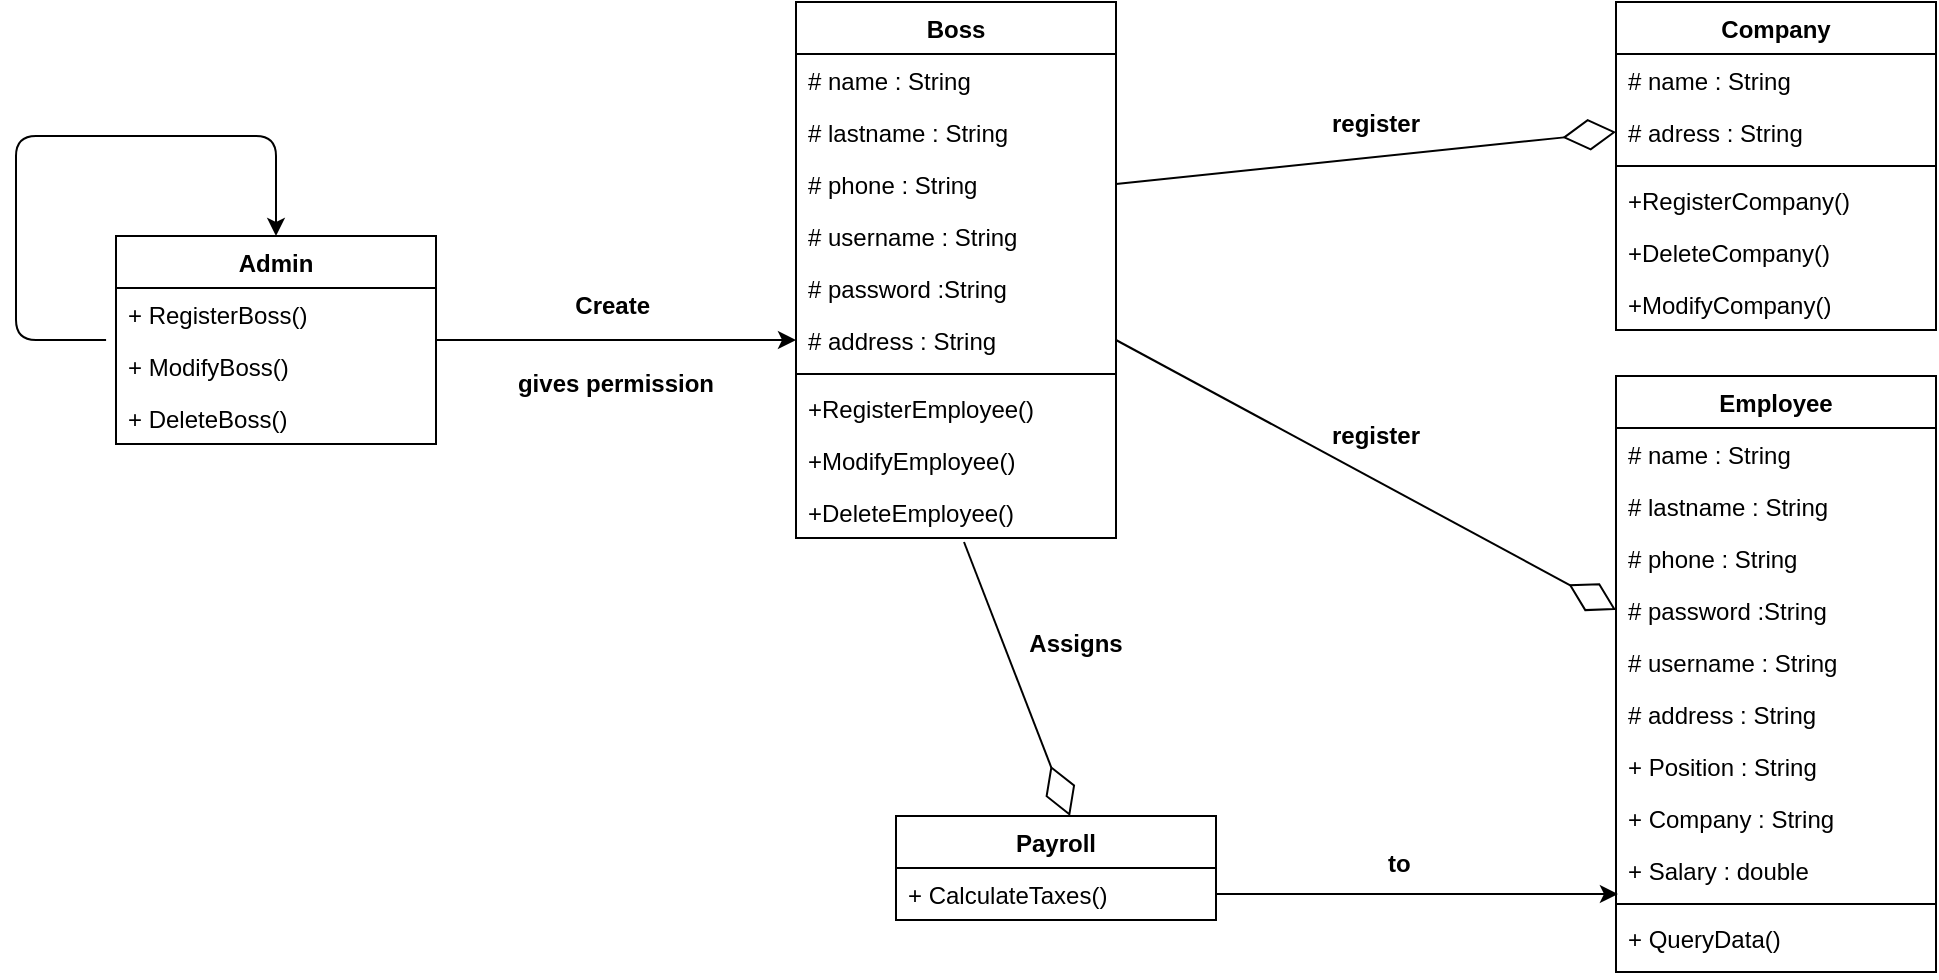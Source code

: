 <mxfile>
    <diagram id="7fle8hEk95ocYPbdll1H" name="Página-2">
        <mxGraphModel dx="1060" dy="478" grid="1" gridSize="10" guides="1" tooltips="1" connect="1" arrows="1" fold="1" page="1" pageScale="1" pageWidth="827" pageHeight="1169" math="0" shadow="0">
            <root>
                <mxCell id="nxXbQxOw9oa9xrvu3MUX-0"/>
                <mxCell id="nxXbQxOw9oa9xrvu3MUX-1" parent="nxXbQxOw9oa9xrvu3MUX-0"/>
                <mxCell id="qMTqW4sEs_KL41nD2hUk-9" style="edgeStyle=none;html=1;entryX=0;entryY=0.5;entryDx=0;entryDy=0;" parent="nxXbQxOw9oa9xrvu3MUX-1" source="ymqUc1xTzPz8DuNxci5a-9" target="ymqUc1xTzPz8DuNxci5a-41" edge="1">
                    <mxGeometry relative="1" as="geometry"/>
                </mxCell>
                <mxCell id="ymqUc1xTzPz8DuNxci5a-9" value="Admin&#10;" style="swimlane;fontStyle=1;align=center;verticalAlign=top;childLayout=stackLayout;horizontal=1;startSize=26;horizontalStack=0;resizeParent=1;resizeParentMax=0;resizeLast=0;collapsible=1;marginBottom=0;" parent="nxXbQxOw9oa9xrvu3MUX-1" vertex="1">
                    <mxGeometry x="170" y="150" width="160" height="104" as="geometry"/>
                </mxCell>
                <mxCell id="ymqUc1xTzPz8DuNxci5a-11" value="+ RegisterBoss()" style="text;strokeColor=none;fillColor=none;align=left;verticalAlign=top;spacingLeft=4;spacingRight=4;overflow=hidden;rotatable=0;points=[[0,0.5],[1,0.5]];portConstraint=eastwest;" parent="ymqUc1xTzPz8DuNxci5a-9" vertex="1">
                    <mxGeometry y="26" width="160" height="26" as="geometry"/>
                </mxCell>
                <mxCell id="ymqUc1xTzPz8DuNxci5a-12" value="+ ModifyBoss()" style="text;strokeColor=none;fillColor=none;align=left;verticalAlign=top;spacingLeft=4;spacingRight=4;overflow=hidden;rotatable=0;points=[[0,0.5],[1,0.5]];portConstraint=eastwest;" parent="ymqUc1xTzPz8DuNxci5a-9" vertex="1">
                    <mxGeometry y="52" width="160" height="26" as="geometry"/>
                </mxCell>
                <mxCell id="ymqUc1xTzPz8DuNxci5a-13" value="+ DeleteBoss()" style="text;strokeColor=none;fillColor=none;align=left;verticalAlign=top;spacingLeft=4;spacingRight=4;overflow=hidden;rotatable=0;points=[[0,0.5],[1,0.5]];portConstraint=eastwest;" parent="ymqUc1xTzPz8DuNxci5a-9" vertex="1">
                    <mxGeometry y="78" width="160" height="26" as="geometry"/>
                </mxCell>
                <mxCell id="ymqUc1xTzPz8DuNxci5a-48" style="edgeStyle=none;html=1;entryX=0.5;entryY=0;entryDx=0;entryDy=0;exitX=-0.031;exitY=0;exitDx=0;exitDy=0;exitPerimeter=0;" parent="ymqUc1xTzPz8DuNxci5a-9" source="ymqUc1xTzPz8DuNxci5a-12" target="ymqUc1xTzPz8DuNxci5a-9" edge="1">
                    <mxGeometry relative="1" as="geometry">
                        <mxPoint x="80" y="-60" as="targetPoint"/>
                        <Array as="points">
                            <mxPoint x="-50" y="52"/>
                            <mxPoint x="-50" y="-50"/>
                            <mxPoint x="80" y="-50"/>
                        </Array>
                    </mxGeometry>
                </mxCell>
                <mxCell id="ymqUc1xTzPz8DuNxci5a-15" value="Boss" style="swimlane;fontStyle=1;align=center;verticalAlign=top;childLayout=stackLayout;horizontal=1;startSize=26;horizontalStack=0;resizeParent=1;resizeParentMax=0;resizeLast=0;collapsible=1;marginBottom=0;" parent="nxXbQxOw9oa9xrvu3MUX-1" vertex="1">
                    <mxGeometry x="510" y="33" width="160" height="268" as="geometry"/>
                </mxCell>
                <mxCell id="ymqUc1xTzPz8DuNxci5a-38" value="# name : String" style="text;strokeColor=none;fillColor=none;align=left;verticalAlign=top;spacingLeft=4;spacingRight=4;overflow=hidden;rotatable=0;points=[[0,0.5],[1,0.5]];portConstraint=eastwest;" parent="ymqUc1xTzPz8DuNxci5a-15" vertex="1">
                    <mxGeometry y="26" width="160" height="26" as="geometry"/>
                </mxCell>
                <mxCell id="ymqUc1xTzPz8DuNxci5a-39" value="# lastname : String" style="text;strokeColor=none;fillColor=none;align=left;verticalAlign=top;spacingLeft=4;spacingRight=4;overflow=hidden;rotatable=0;points=[[0,0.5],[1,0.5]];portConstraint=eastwest;" parent="ymqUc1xTzPz8DuNxci5a-15" vertex="1">
                    <mxGeometry y="52" width="160" height="26" as="geometry"/>
                </mxCell>
                <mxCell id="ymqUc1xTzPz8DuNxci5a-40" value="# phone : String" style="text;strokeColor=none;fillColor=none;align=left;verticalAlign=top;spacingLeft=4;spacingRight=4;overflow=hidden;rotatable=0;points=[[0,0.5],[1,0.5]];portConstraint=eastwest;" parent="ymqUc1xTzPz8DuNxci5a-15" vertex="1">
                    <mxGeometry y="78" width="160" height="26" as="geometry"/>
                </mxCell>
                <mxCell id="ymqUc1xTzPz8DuNxci5a-42" value="# username : String" style="text;strokeColor=none;fillColor=none;align=left;verticalAlign=top;spacingLeft=4;spacingRight=4;overflow=hidden;rotatable=0;points=[[0,0.5],[1,0.5]];portConstraint=eastwest;" parent="ymqUc1xTzPz8DuNxci5a-15" vertex="1">
                    <mxGeometry y="104" width="160" height="26" as="geometry"/>
                </mxCell>
                <mxCell id="ymqUc1xTzPz8DuNxci5a-43" value="# password :String" style="text;strokeColor=none;fillColor=none;align=left;verticalAlign=top;spacingLeft=4;spacingRight=4;overflow=hidden;rotatable=0;points=[[0,0.5],[1,0.5]];portConstraint=eastwest;" parent="ymqUc1xTzPz8DuNxci5a-15" vertex="1">
                    <mxGeometry y="130" width="160" height="26" as="geometry"/>
                </mxCell>
                <mxCell id="ymqUc1xTzPz8DuNxci5a-41" value="# address : String&#10;" style="text;strokeColor=none;fillColor=none;align=left;verticalAlign=top;spacingLeft=4;spacingRight=4;overflow=hidden;rotatable=0;points=[[0,0.5],[1,0.5]];portConstraint=eastwest;" parent="ymqUc1xTzPz8DuNxci5a-15" vertex="1">
                    <mxGeometry y="156" width="160" height="26" as="geometry"/>
                </mxCell>
                <mxCell id="ymqUc1xTzPz8DuNxci5a-16" value="" style="line;strokeWidth=1;fillColor=none;align=left;verticalAlign=middle;spacingTop=-1;spacingLeft=3;spacingRight=3;rotatable=0;labelPosition=right;points=[];portConstraint=eastwest;" parent="ymqUc1xTzPz8DuNxci5a-15" vertex="1">
                    <mxGeometry y="182" width="160" height="8" as="geometry"/>
                </mxCell>
                <mxCell id="ymqUc1xTzPz8DuNxci5a-17" value="+RegisterEmployee()" style="text;strokeColor=none;fillColor=none;align=left;verticalAlign=top;spacingLeft=4;spacingRight=4;overflow=hidden;rotatable=0;points=[[0,0.5],[1,0.5]];portConstraint=eastwest;" parent="ymqUc1xTzPz8DuNxci5a-15" vertex="1">
                    <mxGeometry y="190" width="160" height="26" as="geometry"/>
                </mxCell>
                <mxCell id="ymqUc1xTzPz8DuNxci5a-18" value="+ModifyEmployee()" style="text;strokeColor=none;fillColor=none;align=left;verticalAlign=top;spacingLeft=4;spacingRight=4;overflow=hidden;rotatable=0;points=[[0,0.5],[1,0.5]];portConstraint=eastwest;" parent="ymqUc1xTzPz8DuNxci5a-15" vertex="1">
                    <mxGeometry y="216" width="160" height="26" as="geometry"/>
                </mxCell>
                <mxCell id="ymqUc1xTzPz8DuNxci5a-19" value="+DeleteEmployee()" style="text;strokeColor=none;fillColor=none;align=left;verticalAlign=top;spacingLeft=4;spacingRight=4;overflow=hidden;rotatable=0;points=[[0,0.5],[1,0.5]];portConstraint=eastwest;" parent="ymqUc1xTzPz8DuNxci5a-15" vertex="1">
                    <mxGeometry y="242" width="160" height="26" as="geometry"/>
                </mxCell>
                <mxCell id="ymqUc1xTzPz8DuNxci5a-23" value="Employee" style="swimlane;fontStyle=1;align=center;verticalAlign=top;childLayout=stackLayout;horizontal=1;startSize=26;horizontalStack=0;resizeParent=1;resizeParentMax=0;resizeLast=0;collapsible=1;marginBottom=0;" parent="nxXbQxOw9oa9xrvu3MUX-1" vertex="1">
                    <mxGeometry x="920" y="220" width="160" height="298" as="geometry"/>
                </mxCell>
                <mxCell id="ymqUc1xTzPz8DuNxci5a-1" value="# name : String" style="text;strokeColor=none;fillColor=none;align=left;verticalAlign=top;spacingLeft=4;spacingRight=4;overflow=hidden;rotatable=0;points=[[0,0.5],[1,0.5]];portConstraint=eastwest;" parent="ymqUc1xTzPz8DuNxci5a-23" vertex="1">
                    <mxGeometry y="26" width="160" height="26" as="geometry"/>
                </mxCell>
                <mxCell id="ymqUc1xTzPz8DuNxci5a-2" value="# lastname : String" style="text;strokeColor=none;fillColor=none;align=left;verticalAlign=top;spacingLeft=4;spacingRight=4;overflow=hidden;rotatable=0;points=[[0,0.5],[1,0.5]];portConstraint=eastwest;" parent="ymqUc1xTzPz8DuNxci5a-23" vertex="1">
                    <mxGeometry y="52" width="160" height="26" as="geometry"/>
                </mxCell>
                <mxCell id="ymqUc1xTzPz8DuNxci5a-3" value="# phone : String" style="text;strokeColor=none;fillColor=none;align=left;verticalAlign=top;spacingLeft=4;spacingRight=4;overflow=hidden;rotatable=0;points=[[0,0.5],[1,0.5]];portConstraint=eastwest;" parent="ymqUc1xTzPz8DuNxci5a-23" vertex="1">
                    <mxGeometry y="78" width="160" height="26" as="geometry"/>
                </mxCell>
                <mxCell id="ymqUc1xTzPz8DuNxci5a-6" value="# password :String" style="text;strokeColor=none;fillColor=none;align=left;verticalAlign=top;spacingLeft=4;spacingRight=4;overflow=hidden;rotatable=0;points=[[0,0.5],[1,0.5]];portConstraint=eastwest;" parent="ymqUc1xTzPz8DuNxci5a-23" vertex="1">
                    <mxGeometry y="104" width="160" height="26" as="geometry"/>
                </mxCell>
                <mxCell id="ymqUc1xTzPz8DuNxci5a-5" value="# username : String" style="text;strokeColor=none;fillColor=none;align=left;verticalAlign=top;spacingLeft=4;spacingRight=4;overflow=hidden;rotatable=0;points=[[0,0.5],[1,0.5]];portConstraint=eastwest;" parent="ymqUc1xTzPz8DuNxci5a-23" vertex="1">
                    <mxGeometry y="130" width="160" height="26" as="geometry"/>
                </mxCell>
                <mxCell id="ymqUc1xTzPz8DuNxci5a-4" value="# address : String&#10;" style="text;strokeColor=none;fillColor=none;align=left;verticalAlign=top;spacingLeft=4;spacingRight=4;overflow=hidden;rotatable=0;points=[[0,0.5],[1,0.5]];portConstraint=eastwest;" parent="ymqUc1xTzPz8DuNxci5a-23" vertex="1">
                    <mxGeometry y="156" width="160" height="26" as="geometry"/>
                </mxCell>
                <mxCell id="ymqUc1xTzPz8DuNxci5a-24" value="+ Position : String" style="text;strokeColor=none;fillColor=none;align=left;verticalAlign=top;spacingLeft=4;spacingRight=4;overflow=hidden;rotatable=0;points=[[0,0.5],[1,0.5]];portConstraint=eastwest;" parent="ymqUc1xTzPz8DuNxci5a-23" vertex="1">
                    <mxGeometry y="182" width="160" height="26" as="geometry"/>
                </mxCell>
                <mxCell id="ymqUc1xTzPz8DuNxci5a-25" value="+ Company : String" style="text;strokeColor=none;fillColor=none;align=left;verticalAlign=top;spacingLeft=4;spacingRight=4;overflow=hidden;rotatable=0;points=[[0,0.5],[1,0.5]];portConstraint=eastwest;" parent="ymqUc1xTzPz8DuNxci5a-23" vertex="1">
                    <mxGeometry y="208" width="160" height="26" as="geometry"/>
                </mxCell>
                <mxCell id="ymqUc1xTzPz8DuNxci5a-26" value="+ Salary : double" style="text;strokeColor=none;fillColor=none;align=left;verticalAlign=top;spacingLeft=4;spacingRight=4;overflow=hidden;rotatable=0;points=[[0,0.5],[1,0.5]];portConstraint=eastwest;" parent="ymqUc1xTzPz8DuNxci5a-23" vertex="1">
                    <mxGeometry y="234" width="160" height="26" as="geometry"/>
                </mxCell>
                <mxCell id="ymqUc1xTzPz8DuNxci5a-28" value="" style="line;strokeWidth=1;fillColor=none;align=left;verticalAlign=middle;spacingTop=-1;spacingLeft=3;spacingRight=3;rotatable=0;labelPosition=right;points=[];portConstraint=eastwest;" parent="ymqUc1xTzPz8DuNxci5a-23" vertex="1">
                    <mxGeometry y="260" width="160" height="8" as="geometry"/>
                </mxCell>
                <mxCell id="ymqUc1xTzPz8DuNxci5a-29" value="+ QueryData()&#10;" style="text;strokeColor=none;fillColor=none;align=left;verticalAlign=top;spacingLeft=4;spacingRight=4;overflow=hidden;rotatable=0;points=[[0,0.5],[1,0.5]];portConstraint=eastwest;" parent="ymqUc1xTzPz8DuNxci5a-23" vertex="1">
                    <mxGeometry y="268" width="160" height="30" as="geometry"/>
                </mxCell>
                <mxCell id="ymqUc1xTzPz8DuNxci5a-30" value="Company" style="swimlane;fontStyle=1;align=center;verticalAlign=top;childLayout=stackLayout;horizontal=1;startSize=26;horizontalStack=0;resizeParent=1;resizeParentMax=0;resizeLast=0;collapsible=1;marginBottom=0;" parent="nxXbQxOw9oa9xrvu3MUX-1" vertex="1">
                    <mxGeometry x="920" y="33" width="160" height="164" as="geometry"/>
                </mxCell>
                <mxCell id="ymqUc1xTzPz8DuNxci5a-31" value="# name : String" style="text;strokeColor=none;fillColor=none;align=left;verticalAlign=top;spacingLeft=4;spacingRight=4;overflow=hidden;rotatable=0;points=[[0,0.5],[1,0.5]];portConstraint=eastwest;" parent="ymqUc1xTzPz8DuNxci5a-30" vertex="1">
                    <mxGeometry y="26" width="160" height="26" as="geometry"/>
                </mxCell>
                <mxCell id="ymqUc1xTzPz8DuNxci5a-32" value="# adress : String" style="text;strokeColor=none;fillColor=none;align=left;verticalAlign=top;spacingLeft=4;spacingRight=4;overflow=hidden;rotatable=0;points=[[0,0.5],[1,0.5]];portConstraint=eastwest;" parent="ymqUc1xTzPz8DuNxci5a-30" vertex="1">
                    <mxGeometry y="52" width="160" height="26" as="geometry"/>
                </mxCell>
                <mxCell id="ymqUc1xTzPz8DuNxci5a-33" value="" style="line;strokeWidth=1;fillColor=none;align=left;verticalAlign=middle;spacingTop=-1;spacingLeft=3;spacingRight=3;rotatable=0;labelPosition=right;points=[];portConstraint=eastwest;" parent="ymqUc1xTzPz8DuNxci5a-30" vertex="1">
                    <mxGeometry y="78" width="160" height="8" as="geometry"/>
                </mxCell>
                <mxCell id="ymqUc1xTzPz8DuNxci5a-34" value="+RegisterCompany()" style="text;strokeColor=none;fillColor=none;align=left;verticalAlign=top;spacingLeft=4;spacingRight=4;overflow=hidden;rotatable=0;points=[[0,0.5],[1,0.5]];portConstraint=eastwest;" parent="ymqUc1xTzPz8DuNxci5a-30" vertex="1">
                    <mxGeometry y="86" width="160" height="26" as="geometry"/>
                </mxCell>
                <mxCell id="ymqUc1xTzPz8DuNxci5a-35" value="+DeleteCompany()" style="text;strokeColor=none;fillColor=none;align=left;verticalAlign=top;spacingLeft=4;spacingRight=4;overflow=hidden;rotatable=0;points=[[0,0.5],[1,0.5]];portConstraint=eastwest;" parent="ymqUc1xTzPz8DuNxci5a-30" vertex="1">
                    <mxGeometry y="112" width="160" height="26" as="geometry"/>
                </mxCell>
                <mxCell id="ymqUc1xTzPz8DuNxci5a-36" value="+ModifyCompany()" style="text;strokeColor=none;fillColor=none;align=left;verticalAlign=top;spacingLeft=4;spacingRight=4;overflow=hidden;rotatable=0;points=[[0,0.5],[1,0.5]];portConstraint=eastwest;" parent="ymqUc1xTzPz8DuNxci5a-30" vertex="1">
                    <mxGeometry y="138" width="160" height="26" as="geometry"/>
                </mxCell>
                <mxCell id="ymqUc1xTzPz8DuNxci5a-37" value="" style="endArrow=diamondThin;endFill=0;endSize=24;html=1;exitX=1;exitY=0.5;exitDx=0;exitDy=0;entryX=0;entryY=0.5;entryDx=0;entryDy=0;" parent="nxXbQxOw9oa9xrvu3MUX-1" source="ymqUc1xTzPz8DuNxci5a-40" target="ymqUc1xTzPz8DuNxci5a-32" edge="1">
                    <mxGeometry width="160" relative="1" as="geometry">
                        <mxPoint x="540" y="311" as="sourcePoint"/>
                        <mxPoint x="460" y="251" as="targetPoint"/>
                    </mxGeometry>
                </mxCell>
                <mxCell id="nIEtr9vZc_v2mbFnaHNa-2" value="" style="endArrow=diamondThin;endFill=0;endSize=24;html=1;exitX=1;exitY=0.5;exitDx=0;exitDy=0;entryX=0;entryY=0.5;entryDx=0;entryDy=0;" parent="nxXbQxOw9oa9xrvu3MUX-1" source="ymqUc1xTzPz8DuNxci5a-41" target="ymqUc1xTzPz8DuNxci5a-6" edge="1">
                    <mxGeometry width="160" relative="1" as="geometry">
                        <mxPoint x="690" y="218.0" as="sourcePoint"/>
                        <mxPoint x="940" y="163.0" as="targetPoint"/>
                    </mxGeometry>
                </mxCell>
                <mxCell id="nIEtr9vZc_v2mbFnaHNa-9" value="Payroll" style="swimlane;fontStyle=1;align=center;verticalAlign=top;childLayout=stackLayout;horizontal=1;startSize=26;horizontalStack=0;resizeParent=1;resizeParentMax=0;resizeLast=0;collapsible=1;marginBottom=0;" parent="nxXbQxOw9oa9xrvu3MUX-1" vertex="1">
                    <mxGeometry x="560" y="440" width="160" height="52" as="geometry"/>
                </mxCell>
                <mxCell id="nIEtr9vZc_v2mbFnaHNa-12" value="+ CalculateTaxes()" style="text;strokeColor=none;fillColor=none;align=left;verticalAlign=top;spacingLeft=4;spacingRight=4;overflow=hidden;rotatable=0;points=[[0,0.5],[1,0.5]];portConstraint=eastwest;" parent="nIEtr9vZc_v2mbFnaHNa-9" vertex="1">
                    <mxGeometry y="26" width="160" height="26" as="geometry"/>
                </mxCell>
                <mxCell id="nIEtr9vZc_v2mbFnaHNa-17" style="edgeStyle=none;html=1;entryX=0.006;entryY=-0.038;entryDx=0;entryDy=0;entryPerimeter=0;" parent="nxXbQxOw9oa9xrvu3MUX-1" edge="1">
                    <mxGeometry relative="1" as="geometry">
                        <mxPoint x="920.96" y="479.012" as="targetPoint"/>
                        <mxPoint x="720" y="479.003" as="sourcePoint"/>
                    </mxGeometry>
                </mxCell>
                <mxCell id="RHuIv5uz8a6tM8abQpFx-0" value="" style="endArrow=diamondThin;endFill=0;endSize=24;html=1;exitX=0.525;exitY=1.077;exitDx=0;exitDy=0;entryX=0.544;entryY=0;entryDx=0;entryDy=0;exitPerimeter=0;entryPerimeter=0;" parent="nxXbQxOw9oa9xrvu3MUX-1" source="ymqUc1xTzPz8DuNxci5a-19" target="nIEtr9vZc_v2mbFnaHNa-9" edge="1">
                    <mxGeometry width="160" relative="1" as="geometry">
                        <mxPoint x="600" y="310" as="sourcePoint"/>
                        <mxPoint x="860" y="445" as="targetPoint"/>
                    </mxGeometry>
                </mxCell>
                <mxCell id="qMTqW4sEs_KL41nD2hUk-0" value="Create " style="text;align=center;fontStyle=1;verticalAlign=middle;spacingLeft=3;spacingRight=3;strokeColor=none;rotatable=0;points=[[0,0.5],[1,0.5]];portConstraint=eastwest;" parent="nxXbQxOw9oa9xrvu3MUX-1" vertex="1">
                    <mxGeometry x="380" y="171" width="80" height="26" as="geometry"/>
                </mxCell>
                <mxCell id="qMTqW4sEs_KL41nD2hUk-1" value="gives permission" style="text;align=center;fontStyle=1;verticalAlign=middle;spacingLeft=3;spacingRight=3;strokeColor=none;rotatable=0;points=[[0,0.5],[1,0.5]];portConstraint=eastwest;" parent="nxXbQxOw9oa9xrvu3MUX-1" vertex="1">
                    <mxGeometry x="365" y="210" width="110" height="26" as="geometry"/>
                </mxCell>
                <mxCell id="qMTqW4sEs_KL41nD2hUk-3" value=" to" style="text;align=center;fontStyle=1;verticalAlign=middle;spacingLeft=3;spacingRight=3;strokeColor=none;rotatable=0;points=[[0,0.5],[1,0.5]];portConstraint=eastwest;" parent="nxXbQxOw9oa9xrvu3MUX-1" vertex="1">
                    <mxGeometry x="770" y="450" width="80" height="26" as="geometry"/>
                </mxCell>
                <mxCell id="qMTqW4sEs_KL41nD2hUk-4" value="Assigns" style="text;align=center;fontStyle=1;verticalAlign=middle;spacingLeft=3;spacingRight=3;strokeColor=none;rotatable=0;points=[[0,0.5],[1,0.5]];portConstraint=eastwest;" parent="nxXbQxOw9oa9xrvu3MUX-1" vertex="1">
                    <mxGeometry x="610" y="340" width="80" height="26" as="geometry"/>
                </mxCell>
                <mxCell id="qMTqW4sEs_KL41nD2hUk-7" value="register" style="text;align=center;fontStyle=1;verticalAlign=middle;spacingLeft=3;spacingRight=3;strokeColor=none;rotatable=0;points=[[0,0.5],[1,0.5]];portConstraint=eastwest;" parent="nxXbQxOw9oa9xrvu3MUX-1" vertex="1">
                    <mxGeometry x="760" y="236" width="80" height="26" as="geometry"/>
                </mxCell>
                <mxCell id="qMTqW4sEs_KL41nD2hUk-8" value="register" style="text;align=center;fontStyle=1;verticalAlign=middle;spacingLeft=3;spacingRight=3;strokeColor=none;rotatable=0;points=[[0,0.5],[1,0.5]];portConstraint=eastwest;" parent="nxXbQxOw9oa9xrvu3MUX-1" vertex="1">
                    <mxGeometry x="760" y="80" width="80" height="26" as="geometry"/>
                </mxCell>
            </root>
        </mxGraphModel>
    </diagram>
    <diagram id="oe_vlW3qWvzEOdzNL93z" name="Página-3">
        <mxGraphModel dx="1060" dy="478" grid="1" gridSize="10" guides="1" tooltips="1" connect="1" arrows="1" fold="1" page="1" pageScale="1" pageWidth="827" pageHeight="1169" math="0" shadow="0">
            <root>
                <mxCell id="iP8ZLk3TQRtvdZtE7wFB-0"/>
                <mxCell id="iP8ZLk3TQRtvdZtE7wFB-1" parent="iP8ZLk3TQRtvdZtE7wFB-0"/>
                <mxCell id="Kjrpq3u4mBVMu3D0fKrN-0" style="edgeStyle=none;html=1;entryX=0;entryY=0.5;entryDx=0;entryDy=0;" edge="1" parent="iP8ZLk3TQRtvdZtE7wFB-1" source="Kjrpq3u4mBVMu3D0fKrN-1" target="Kjrpq3u4mBVMu3D0fKrN-12">
                    <mxGeometry relative="1" as="geometry"/>
                </mxCell>
                <mxCell id="Kjrpq3u4mBVMu3D0fKrN-1" value="Admin&#10;" style="swimlane;fontStyle=1;align=center;verticalAlign=top;childLayout=stackLayout;horizontal=1;startSize=26;horizontalStack=0;resizeParent=1;resizeParentMax=0;resizeLast=0;collapsible=1;marginBottom=0;" vertex="1" parent="iP8ZLk3TQRtvdZtE7wFB-1">
                    <mxGeometry x="170" y="163" width="160" height="78" as="geometry"/>
                </mxCell>
                <mxCell id="Kjrpq3u4mBVMu3D0fKrN-3" value="+ ModifyBoss()" style="text;strokeColor=none;fillColor=none;align=left;verticalAlign=top;spacingLeft=4;spacingRight=4;overflow=hidden;rotatable=0;points=[[0,0.5],[1,0.5]];portConstraint=eastwest;" vertex="1" parent="Kjrpq3u4mBVMu3D0fKrN-1">
                    <mxGeometry y="26" width="160" height="26" as="geometry"/>
                </mxCell>
                <mxCell id="Kjrpq3u4mBVMu3D0fKrN-4" value="+ DeleteBoss()" style="text;strokeColor=none;fillColor=none;align=left;verticalAlign=top;spacingLeft=4;spacingRight=4;overflow=hidden;rotatable=0;points=[[0,0.5],[1,0.5]];portConstraint=eastwest;" vertex="1" parent="Kjrpq3u4mBVMu3D0fKrN-1">
                    <mxGeometry y="52" width="160" height="26" as="geometry"/>
                </mxCell>
                <mxCell id="Kjrpq3u4mBVMu3D0fKrN-6" value="Boss" style="swimlane;fontStyle=1;align=center;verticalAlign=top;childLayout=stackLayout;horizontal=1;startSize=26;horizontalStack=0;resizeParent=1;resizeParentMax=0;resizeLast=0;collapsible=1;marginBottom=0;" vertex="1" parent="iP8ZLk3TQRtvdZtE7wFB-1">
                    <mxGeometry x="510" y="33" width="160" height="268" as="geometry"/>
                </mxCell>
                <mxCell id="Kjrpq3u4mBVMu3D0fKrN-7" value="# name : String" style="text;strokeColor=none;fillColor=none;align=left;verticalAlign=top;spacingLeft=4;spacingRight=4;overflow=hidden;rotatable=0;points=[[0,0.5],[1,0.5]];portConstraint=eastwest;" vertex="1" parent="Kjrpq3u4mBVMu3D0fKrN-6">
                    <mxGeometry y="26" width="160" height="26" as="geometry"/>
                </mxCell>
                <mxCell id="Kjrpq3u4mBVMu3D0fKrN-8" value="# lastname : String" style="text;strokeColor=none;fillColor=none;align=left;verticalAlign=top;spacingLeft=4;spacingRight=4;overflow=hidden;rotatable=0;points=[[0,0.5],[1,0.5]];portConstraint=eastwest;" vertex="1" parent="Kjrpq3u4mBVMu3D0fKrN-6">
                    <mxGeometry y="52" width="160" height="26" as="geometry"/>
                </mxCell>
                <mxCell id="Kjrpq3u4mBVMu3D0fKrN-9" value="# phone : String" style="text;strokeColor=none;fillColor=none;align=left;verticalAlign=top;spacingLeft=4;spacingRight=4;overflow=hidden;rotatable=0;points=[[0,0.5],[1,0.5]];portConstraint=eastwest;" vertex="1" parent="Kjrpq3u4mBVMu3D0fKrN-6">
                    <mxGeometry y="78" width="160" height="26" as="geometry"/>
                </mxCell>
                <mxCell id="Kjrpq3u4mBVMu3D0fKrN-10" value="# username : String" style="text;strokeColor=none;fillColor=none;align=left;verticalAlign=top;spacingLeft=4;spacingRight=4;overflow=hidden;rotatable=0;points=[[0,0.5],[1,0.5]];portConstraint=eastwest;" vertex="1" parent="Kjrpq3u4mBVMu3D0fKrN-6">
                    <mxGeometry y="104" width="160" height="26" as="geometry"/>
                </mxCell>
                <mxCell id="Kjrpq3u4mBVMu3D0fKrN-11" value="# password :String" style="text;strokeColor=none;fillColor=none;align=left;verticalAlign=top;spacingLeft=4;spacingRight=4;overflow=hidden;rotatable=0;points=[[0,0.5],[1,0.5]];portConstraint=eastwest;" vertex="1" parent="Kjrpq3u4mBVMu3D0fKrN-6">
                    <mxGeometry y="130" width="160" height="26" as="geometry"/>
                </mxCell>
                <mxCell id="Kjrpq3u4mBVMu3D0fKrN-12" value="# address : String&#10;" style="text;strokeColor=none;fillColor=none;align=left;verticalAlign=top;spacingLeft=4;spacingRight=4;overflow=hidden;rotatable=0;points=[[0,0.5],[1,0.5]];portConstraint=eastwest;" vertex="1" parent="Kjrpq3u4mBVMu3D0fKrN-6">
                    <mxGeometry y="156" width="160" height="26" as="geometry"/>
                </mxCell>
                <mxCell id="Kjrpq3u4mBVMu3D0fKrN-13" value="" style="line;strokeWidth=1;fillColor=none;align=left;verticalAlign=middle;spacingTop=-1;spacingLeft=3;spacingRight=3;rotatable=0;labelPosition=right;points=[];portConstraint=eastwest;" vertex="1" parent="Kjrpq3u4mBVMu3D0fKrN-6">
                    <mxGeometry y="182" width="160" height="8" as="geometry"/>
                </mxCell>
                <mxCell id="Kjrpq3u4mBVMu3D0fKrN-14" value="+RegisterEmployee()" style="text;strokeColor=none;fillColor=none;align=left;verticalAlign=top;spacingLeft=4;spacingRight=4;overflow=hidden;rotatable=0;points=[[0,0.5],[1,0.5]];portConstraint=eastwest;" vertex="1" parent="Kjrpq3u4mBVMu3D0fKrN-6">
                    <mxGeometry y="190" width="160" height="26" as="geometry"/>
                </mxCell>
                <mxCell id="Kjrpq3u4mBVMu3D0fKrN-15" value="+ModifyEmployee()" style="text;strokeColor=none;fillColor=none;align=left;verticalAlign=top;spacingLeft=4;spacingRight=4;overflow=hidden;rotatable=0;points=[[0,0.5],[1,0.5]];portConstraint=eastwest;" vertex="1" parent="Kjrpq3u4mBVMu3D0fKrN-6">
                    <mxGeometry y="216" width="160" height="26" as="geometry"/>
                </mxCell>
                <mxCell id="Kjrpq3u4mBVMu3D0fKrN-16" value="+DeleteEmployee()" style="text;strokeColor=none;fillColor=none;align=left;verticalAlign=top;spacingLeft=4;spacingRight=4;overflow=hidden;rotatable=0;points=[[0,0.5],[1,0.5]];portConstraint=eastwest;" vertex="1" parent="Kjrpq3u4mBVMu3D0fKrN-6">
                    <mxGeometry y="242" width="160" height="26" as="geometry"/>
                </mxCell>
                <mxCell id="Kjrpq3u4mBVMu3D0fKrN-49" style="edgeStyle=none;html=1;exitX=0;exitY=0.5;exitDx=0;exitDy=0;entryX=0.5;entryY=0;entryDx=0;entryDy=0;" edge="1" parent="Kjrpq3u4mBVMu3D0fKrN-6" source="Kjrpq3u4mBVMu3D0fKrN-8" target="Kjrpq3u4mBVMu3D0fKrN-6">
                    <mxGeometry relative="1" as="geometry">
                        <mxPoint y="-23" as="targetPoint"/>
                        <Array as="points">
                            <mxPoint x="-70" y="65"/>
                            <mxPoint x="-70" y="7"/>
                            <mxPoint x="-70" y="-23"/>
                            <mxPoint x="80" y="-23"/>
                        </Array>
                    </mxGeometry>
                </mxCell>
                <mxCell id="Kjrpq3u4mBVMu3D0fKrN-17" value="Employee" style="swimlane;fontStyle=1;align=center;verticalAlign=top;childLayout=stackLayout;horizontal=1;startSize=26;horizontalStack=0;resizeParent=1;resizeParentMax=0;resizeLast=0;collapsible=1;marginBottom=0;" vertex="1" parent="iP8ZLk3TQRtvdZtE7wFB-1">
                    <mxGeometry x="920" y="220" width="160" height="298" as="geometry"/>
                </mxCell>
                <mxCell id="Kjrpq3u4mBVMu3D0fKrN-18" value="# name : String" style="text;strokeColor=none;fillColor=none;align=left;verticalAlign=top;spacingLeft=4;spacingRight=4;overflow=hidden;rotatable=0;points=[[0,0.5],[1,0.5]];portConstraint=eastwest;" vertex="1" parent="Kjrpq3u4mBVMu3D0fKrN-17">
                    <mxGeometry y="26" width="160" height="26" as="geometry"/>
                </mxCell>
                <mxCell id="Kjrpq3u4mBVMu3D0fKrN-19" value="# lastname : String" style="text;strokeColor=none;fillColor=none;align=left;verticalAlign=top;spacingLeft=4;spacingRight=4;overflow=hidden;rotatable=0;points=[[0,0.5],[1,0.5]];portConstraint=eastwest;" vertex="1" parent="Kjrpq3u4mBVMu3D0fKrN-17">
                    <mxGeometry y="52" width="160" height="26" as="geometry"/>
                </mxCell>
                <mxCell id="Kjrpq3u4mBVMu3D0fKrN-20" value="# phone : String" style="text;strokeColor=none;fillColor=none;align=left;verticalAlign=top;spacingLeft=4;spacingRight=4;overflow=hidden;rotatable=0;points=[[0,0.5],[1,0.5]];portConstraint=eastwest;" vertex="1" parent="Kjrpq3u4mBVMu3D0fKrN-17">
                    <mxGeometry y="78" width="160" height="26" as="geometry"/>
                </mxCell>
                <mxCell id="Kjrpq3u4mBVMu3D0fKrN-21" value="# password :String" style="text;strokeColor=none;fillColor=none;align=left;verticalAlign=top;spacingLeft=4;spacingRight=4;overflow=hidden;rotatable=0;points=[[0,0.5],[1,0.5]];portConstraint=eastwest;" vertex="1" parent="Kjrpq3u4mBVMu3D0fKrN-17">
                    <mxGeometry y="104" width="160" height="26" as="geometry"/>
                </mxCell>
                <mxCell id="Kjrpq3u4mBVMu3D0fKrN-22" value="# username : String" style="text;strokeColor=none;fillColor=none;align=left;verticalAlign=top;spacingLeft=4;spacingRight=4;overflow=hidden;rotatable=0;points=[[0,0.5],[1,0.5]];portConstraint=eastwest;" vertex="1" parent="Kjrpq3u4mBVMu3D0fKrN-17">
                    <mxGeometry y="130" width="160" height="26" as="geometry"/>
                </mxCell>
                <mxCell id="Kjrpq3u4mBVMu3D0fKrN-23" value="# address : String&#10;" style="text;strokeColor=none;fillColor=none;align=left;verticalAlign=top;spacingLeft=4;spacingRight=4;overflow=hidden;rotatable=0;points=[[0,0.5],[1,0.5]];portConstraint=eastwest;" vertex="1" parent="Kjrpq3u4mBVMu3D0fKrN-17">
                    <mxGeometry y="156" width="160" height="26" as="geometry"/>
                </mxCell>
                <mxCell id="Kjrpq3u4mBVMu3D0fKrN-24" value="+ Position : String" style="text;strokeColor=none;fillColor=none;align=left;verticalAlign=top;spacingLeft=4;spacingRight=4;overflow=hidden;rotatable=0;points=[[0,0.5],[1,0.5]];portConstraint=eastwest;" vertex="1" parent="Kjrpq3u4mBVMu3D0fKrN-17">
                    <mxGeometry y="182" width="160" height="26" as="geometry"/>
                </mxCell>
                <mxCell id="Kjrpq3u4mBVMu3D0fKrN-25" value="+ Company : String" style="text;strokeColor=none;fillColor=none;align=left;verticalAlign=top;spacingLeft=4;spacingRight=4;overflow=hidden;rotatable=0;points=[[0,0.5],[1,0.5]];portConstraint=eastwest;" vertex="1" parent="Kjrpq3u4mBVMu3D0fKrN-17">
                    <mxGeometry y="208" width="160" height="26" as="geometry"/>
                </mxCell>
                <mxCell id="Kjrpq3u4mBVMu3D0fKrN-26" value="+ Salary : double" style="text;strokeColor=none;fillColor=none;align=left;verticalAlign=top;spacingLeft=4;spacingRight=4;overflow=hidden;rotatable=0;points=[[0,0.5],[1,0.5]];portConstraint=eastwest;" vertex="1" parent="Kjrpq3u4mBVMu3D0fKrN-17">
                    <mxGeometry y="234" width="160" height="26" as="geometry"/>
                </mxCell>
                <mxCell id="Kjrpq3u4mBVMu3D0fKrN-27" value="" style="line;strokeWidth=1;fillColor=none;align=left;verticalAlign=middle;spacingTop=-1;spacingLeft=3;spacingRight=3;rotatable=0;labelPosition=right;points=[];portConstraint=eastwest;" vertex="1" parent="Kjrpq3u4mBVMu3D0fKrN-17">
                    <mxGeometry y="260" width="160" height="8" as="geometry"/>
                </mxCell>
                <mxCell id="Kjrpq3u4mBVMu3D0fKrN-28" value="+ QueryData()&#10;" style="text;strokeColor=none;fillColor=none;align=left;verticalAlign=top;spacingLeft=4;spacingRight=4;overflow=hidden;rotatable=0;points=[[0,0.5],[1,0.5]];portConstraint=eastwest;" vertex="1" parent="Kjrpq3u4mBVMu3D0fKrN-17">
                    <mxGeometry y="268" width="160" height="30" as="geometry"/>
                </mxCell>
                <mxCell id="Kjrpq3u4mBVMu3D0fKrN-29" value="Company" style="swimlane;fontStyle=1;align=center;verticalAlign=top;childLayout=stackLayout;horizontal=1;startSize=26;horizontalStack=0;resizeParent=1;resizeParentMax=0;resizeLast=0;collapsible=1;marginBottom=0;" vertex="1" parent="iP8ZLk3TQRtvdZtE7wFB-1">
                    <mxGeometry x="920" y="33" width="160" height="164" as="geometry"/>
                </mxCell>
                <mxCell id="Kjrpq3u4mBVMu3D0fKrN-30" value="# name : String" style="text;strokeColor=none;fillColor=none;align=left;verticalAlign=top;spacingLeft=4;spacingRight=4;overflow=hidden;rotatable=0;points=[[0,0.5],[1,0.5]];portConstraint=eastwest;" vertex="1" parent="Kjrpq3u4mBVMu3D0fKrN-29">
                    <mxGeometry y="26" width="160" height="26" as="geometry"/>
                </mxCell>
                <mxCell id="Kjrpq3u4mBVMu3D0fKrN-31" value="# adress : String" style="text;strokeColor=none;fillColor=none;align=left;verticalAlign=top;spacingLeft=4;spacingRight=4;overflow=hidden;rotatable=0;points=[[0,0.5],[1,0.5]];portConstraint=eastwest;" vertex="1" parent="Kjrpq3u4mBVMu3D0fKrN-29">
                    <mxGeometry y="52" width="160" height="26" as="geometry"/>
                </mxCell>
                <mxCell id="Kjrpq3u4mBVMu3D0fKrN-32" value="" style="line;strokeWidth=1;fillColor=none;align=left;verticalAlign=middle;spacingTop=-1;spacingLeft=3;spacingRight=3;rotatable=0;labelPosition=right;points=[];portConstraint=eastwest;" vertex="1" parent="Kjrpq3u4mBVMu3D0fKrN-29">
                    <mxGeometry y="78" width="160" height="8" as="geometry"/>
                </mxCell>
                <mxCell id="Kjrpq3u4mBVMu3D0fKrN-33" value="+RegisterCompany()" style="text;strokeColor=none;fillColor=none;align=left;verticalAlign=top;spacingLeft=4;spacingRight=4;overflow=hidden;rotatable=0;points=[[0,0.5],[1,0.5]];portConstraint=eastwest;" vertex="1" parent="Kjrpq3u4mBVMu3D0fKrN-29">
                    <mxGeometry y="86" width="160" height="26" as="geometry"/>
                </mxCell>
                <mxCell id="Kjrpq3u4mBVMu3D0fKrN-34" value="+DeleteCompany()" style="text;strokeColor=none;fillColor=none;align=left;verticalAlign=top;spacingLeft=4;spacingRight=4;overflow=hidden;rotatable=0;points=[[0,0.5],[1,0.5]];portConstraint=eastwest;" vertex="1" parent="Kjrpq3u4mBVMu3D0fKrN-29">
                    <mxGeometry y="112" width="160" height="26" as="geometry"/>
                </mxCell>
                <mxCell id="Kjrpq3u4mBVMu3D0fKrN-35" value="+ModifyCompany()" style="text;strokeColor=none;fillColor=none;align=left;verticalAlign=top;spacingLeft=4;spacingRight=4;overflow=hidden;rotatable=0;points=[[0,0.5],[1,0.5]];portConstraint=eastwest;" vertex="1" parent="Kjrpq3u4mBVMu3D0fKrN-29">
                    <mxGeometry y="138" width="160" height="26" as="geometry"/>
                </mxCell>
                <mxCell id="Kjrpq3u4mBVMu3D0fKrN-36" value="" style="endArrow=diamondThin;endFill=0;endSize=24;html=1;exitX=1;exitY=0.5;exitDx=0;exitDy=0;entryX=0;entryY=0.5;entryDx=0;entryDy=0;" edge="1" parent="iP8ZLk3TQRtvdZtE7wFB-1" source="Kjrpq3u4mBVMu3D0fKrN-9" target="Kjrpq3u4mBVMu3D0fKrN-31">
                    <mxGeometry width="160" relative="1" as="geometry">
                        <mxPoint x="540" y="311" as="sourcePoint"/>
                        <mxPoint x="460" y="251" as="targetPoint"/>
                    </mxGeometry>
                </mxCell>
                <mxCell id="Kjrpq3u4mBVMu3D0fKrN-37" value="" style="endArrow=diamondThin;endFill=0;endSize=24;html=1;exitX=1;exitY=0.5;exitDx=0;exitDy=0;entryX=0;entryY=0.5;entryDx=0;entryDy=0;" edge="1" parent="iP8ZLk3TQRtvdZtE7wFB-1" source="Kjrpq3u4mBVMu3D0fKrN-12" target="Kjrpq3u4mBVMu3D0fKrN-21">
                    <mxGeometry width="160" relative="1" as="geometry">
                        <mxPoint x="690" y="218.0" as="sourcePoint"/>
                        <mxPoint x="940" y="163.0" as="targetPoint"/>
                    </mxGeometry>
                </mxCell>
                <mxCell id="Kjrpq3u4mBVMu3D0fKrN-38" value="Payroll" style="swimlane;fontStyle=1;align=center;verticalAlign=top;childLayout=stackLayout;horizontal=1;startSize=26;horizontalStack=0;resizeParent=1;resizeParentMax=0;resizeLast=0;collapsible=1;marginBottom=0;" vertex="1" parent="iP8ZLk3TQRtvdZtE7wFB-1">
                    <mxGeometry x="560" y="440" width="160" height="52" as="geometry"/>
                </mxCell>
                <mxCell id="Kjrpq3u4mBVMu3D0fKrN-39" value="+ CalculateTaxes()" style="text;strokeColor=none;fillColor=none;align=left;verticalAlign=top;spacingLeft=4;spacingRight=4;overflow=hidden;rotatable=0;points=[[0,0.5],[1,0.5]];portConstraint=eastwest;" vertex="1" parent="Kjrpq3u4mBVMu3D0fKrN-38">
                    <mxGeometry y="26" width="160" height="26" as="geometry"/>
                </mxCell>
                <mxCell id="Kjrpq3u4mBVMu3D0fKrN-40" style="edgeStyle=none;html=1;entryX=0.006;entryY=-0.038;entryDx=0;entryDy=0;entryPerimeter=0;" edge="1" parent="iP8ZLk3TQRtvdZtE7wFB-1">
                    <mxGeometry relative="1" as="geometry">
                        <mxPoint x="920.96" y="479.012" as="targetPoint"/>
                        <mxPoint x="720" y="479.003" as="sourcePoint"/>
                    </mxGeometry>
                </mxCell>
                <mxCell id="Kjrpq3u4mBVMu3D0fKrN-41" value="" style="endArrow=diamondThin;endFill=0;endSize=24;html=1;exitX=0.525;exitY=1.077;exitDx=0;exitDy=0;entryX=0.544;entryY=0;entryDx=0;entryDy=0;exitPerimeter=0;entryPerimeter=0;" edge="1" parent="iP8ZLk3TQRtvdZtE7wFB-1" source="Kjrpq3u4mBVMu3D0fKrN-16" target="Kjrpq3u4mBVMu3D0fKrN-38">
                    <mxGeometry width="160" relative="1" as="geometry">
                        <mxPoint x="600" y="310" as="sourcePoint"/>
                        <mxPoint x="860" y="445" as="targetPoint"/>
                    </mxGeometry>
                </mxCell>
                <mxCell id="Kjrpq3u4mBVMu3D0fKrN-42" value="Create " style="text;align=center;fontStyle=1;verticalAlign=middle;spacingLeft=3;spacingRight=3;strokeColor=none;rotatable=0;points=[[0,0.5],[1,0.5]];portConstraint=eastwest;" vertex="1" parent="iP8ZLk3TQRtvdZtE7wFB-1">
                    <mxGeometry x="380" y="171" width="80" height="26" as="geometry"/>
                </mxCell>
                <mxCell id="Kjrpq3u4mBVMu3D0fKrN-43" value="gives permission" style="text;align=center;fontStyle=1;verticalAlign=middle;spacingLeft=3;spacingRight=3;strokeColor=none;rotatable=0;points=[[0,0.5],[1,0.5]];portConstraint=eastwest;" vertex="1" parent="iP8ZLk3TQRtvdZtE7wFB-1">
                    <mxGeometry x="365" y="210" width="110" height="26" as="geometry"/>
                </mxCell>
                <mxCell id="Kjrpq3u4mBVMu3D0fKrN-44" value=" to" style="text;align=center;fontStyle=1;verticalAlign=middle;spacingLeft=3;spacingRight=3;strokeColor=none;rotatable=0;points=[[0,0.5],[1,0.5]];portConstraint=eastwest;" vertex="1" parent="iP8ZLk3TQRtvdZtE7wFB-1">
                    <mxGeometry x="770" y="450" width="80" height="26" as="geometry"/>
                </mxCell>
                <mxCell id="Kjrpq3u4mBVMu3D0fKrN-45" value="Assigns" style="text;align=center;fontStyle=1;verticalAlign=middle;spacingLeft=3;spacingRight=3;strokeColor=none;rotatable=0;points=[[0,0.5],[1,0.5]];portConstraint=eastwest;" vertex="1" parent="iP8ZLk3TQRtvdZtE7wFB-1">
                    <mxGeometry x="610" y="340" width="80" height="26" as="geometry"/>
                </mxCell>
                <mxCell id="Kjrpq3u4mBVMu3D0fKrN-46" value="register" style="text;align=center;fontStyle=1;verticalAlign=middle;spacingLeft=3;spacingRight=3;strokeColor=none;rotatable=0;points=[[0,0.5],[1,0.5]];portConstraint=eastwest;" vertex="1" parent="iP8ZLk3TQRtvdZtE7wFB-1">
                    <mxGeometry x="760" y="236" width="80" height="26" as="geometry"/>
                </mxCell>
                <mxCell id="Kjrpq3u4mBVMu3D0fKrN-47" value="register" style="text;align=center;fontStyle=1;verticalAlign=middle;spacingLeft=3;spacingRight=3;strokeColor=none;rotatable=0;points=[[0,0.5],[1,0.5]];portConstraint=eastwest;" vertex="1" parent="iP8ZLk3TQRtvdZtE7wFB-1">
                    <mxGeometry x="760" y="80" width="80" height="26" as="geometry"/>
                </mxCell>
                <mxCell id="Kjrpq3u4mBVMu3D0fKrN-50" value="LogIn" style="swimlane;fontStyle=1;align=center;verticalAlign=top;childLayout=stackLayout;horizontal=1;startSize=26;horizontalStack=0;resizeParent=1;resizeParentMax=0;resizeLast=0;collapsible=1;marginBottom=0;" vertex="1" parent="iP8ZLk3TQRtvdZtE7wFB-1">
                    <mxGeometry x="250" y="350" width="160" height="60" as="geometry">
                        <mxRectangle x="250" y="350" width="70" height="26" as="alternateBounds"/>
                    </mxGeometry>
                </mxCell>
                <mxCell id="Kjrpq3u4mBVMu3D0fKrN-52" value="" style="line;strokeWidth=1;fillColor=none;align=left;verticalAlign=middle;spacingTop=-1;spacingLeft=3;spacingRight=3;rotatable=0;labelPosition=right;points=[];portConstraint=eastwest;" vertex="1" parent="Kjrpq3u4mBVMu3D0fKrN-50">
                    <mxGeometry y="26" width="160" height="8" as="geometry"/>
                </mxCell>
                <mxCell id="Kjrpq3u4mBVMu3D0fKrN-53" value="+ VerifyUser()" style="text;strokeColor=none;fillColor=none;align=left;verticalAlign=top;spacingLeft=4;spacingRight=4;overflow=hidden;rotatable=0;points=[[0,0.5],[1,0.5]];portConstraint=eastwest;" vertex="1" parent="Kjrpq3u4mBVMu3D0fKrN-50">
                    <mxGeometry y="34" width="160" height="26" as="geometry"/>
                </mxCell>
                <mxCell id="Kjrpq3u4mBVMu3D0fKrN-54" value="PDF" style="swimlane;fontStyle=1;align=center;verticalAlign=top;childLayout=stackLayout;horizontal=1;startSize=26;horizontalStack=0;resizeParent=1;resizeParentMax=0;resizeLast=0;collapsible=1;marginBottom=0;" vertex="1" parent="iP8ZLk3TQRtvdZtE7wFB-1">
                    <mxGeometry x="250" y="440" width="160" height="112" as="geometry"/>
                </mxCell>
                <mxCell id="Kjrpq3u4mBVMu3D0fKrN-55" value="" style="line;strokeWidth=1;fillColor=none;align=left;verticalAlign=middle;spacingTop=-1;spacingLeft=3;spacingRight=3;rotatable=0;labelPosition=right;points=[];portConstraint=eastwest;" vertex="1" parent="Kjrpq3u4mBVMu3D0fKrN-54">
                    <mxGeometry y="26" width="160" height="8" as="geometry"/>
                </mxCell>
                <mxCell id="Kjrpq3u4mBVMu3D0fKrN-57" value="+FliterPosition()" style="text;strokeColor=none;fillColor=none;align=left;verticalAlign=top;spacingLeft=4;spacingRight=4;overflow=hidden;rotatable=0;points=[[0,0.5],[1,0.5]];portConstraint=eastwest;" vertex="1" parent="Kjrpq3u4mBVMu3D0fKrN-54">
                    <mxGeometry y="34" width="160" height="26" as="geometry"/>
                </mxCell>
                <mxCell id="Kjrpq3u4mBVMu3D0fKrN-58" value="+FilterDeparment()" style="text;strokeColor=none;fillColor=none;align=left;verticalAlign=top;spacingLeft=4;spacingRight=4;overflow=hidden;rotatable=0;points=[[0,0.5],[1,0.5]];portConstraint=eastwest;" vertex="1" parent="Kjrpq3u4mBVMu3D0fKrN-54">
                    <mxGeometry y="60" width="160" height="26" as="geometry"/>
                </mxCell>
                <mxCell id="Kjrpq3u4mBVMu3D0fKrN-56" value="+ TaxesEmploye()" style="text;strokeColor=none;fillColor=none;align=left;verticalAlign=top;spacingLeft=4;spacingRight=4;overflow=hidden;rotatable=0;points=[[0,0.5],[1,0.5]];portConstraint=eastwest;" vertex="1" parent="Kjrpq3u4mBVMu3D0fKrN-54">
                    <mxGeometry y="86" width="160" height="26" as="geometry"/>
                </mxCell>
            </root>
        </mxGraphModel>
    </diagram>
</mxfile>
